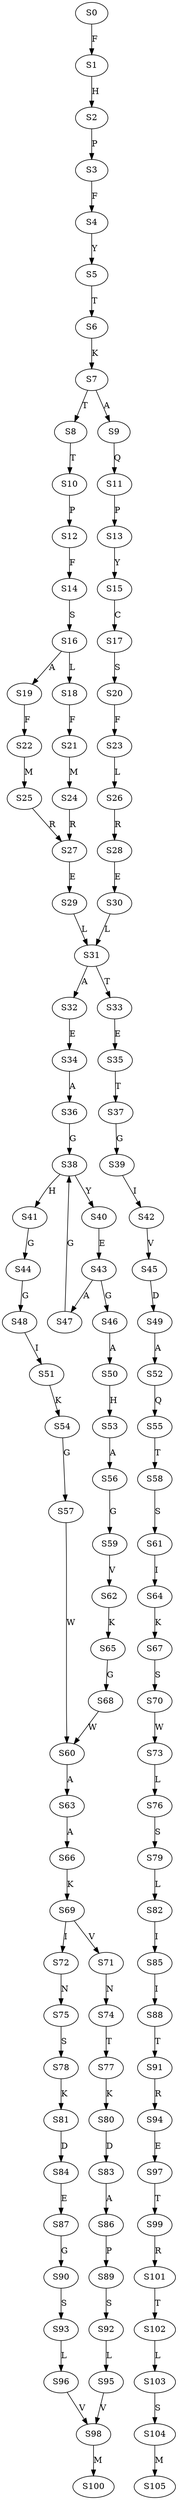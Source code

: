 strict digraph  {
	S0 -> S1 [ label = F ];
	S1 -> S2 [ label = H ];
	S2 -> S3 [ label = P ];
	S3 -> S4 [ label = F ];
	S4 -> S5 [ label = Y ];
	S5 -> S6 [ label = T ];
	S6 -> S7 [ label = K ];
	S7 -> S8 [ label = T ];
	S7 -> S9 [ label = A ];
	S8 -> S10 [ label = T ];
	S9 -> S11 [ label = Q ];
	S10 -> S12 [ label = P ];
	S11 -> S13 [ label = P ];
	S12 -> S14 [ label = F ];
	S13 -> S15 [ label = Y ];
	S14 -> S16 [ label = S ];
	S15 -> S17 [ label = C ];
	S16 -> S18 [ label = L ];
	S16 -> S19 [ label = A ];
	S17 -> S20 [ label = S ];
	S18 -> S21 [ label = F ];
	S19 -> S22 [ label = F ];
	S20 -> S23 [ label = F ];
	S21 -> S24 [ label = M ];
	S22 -> S25 [ label = M ];
	S23 -> S26 [ label = L ];
	S24 -> S27 [ label = R ];
	S25 -> S27 [ label = R ];
	S26 -> S28 [ label = R ];
	S27 -> S29 [ label = E ];
	S28 -> S30 [ label = E ];
	S29 -> S31 [ label = L ];
	S30 -> S31 [ label = L ];
	S31 -> S32 [ label = A ];
	S31 -> S33 [ label = T ];
	S32 -> S34 [ label = E ];
	S33 -> S35 [ label = E ];
	S34 -> S36 [ label = A ];
	S35 -> S37 [ label = T ];
	S36 -> S38 [ label = G ];
	S37 -> S39 [ label = G ];
	S38 -> S40 [ label = Y ];
	S38 -> S41 [ label = H ];
	S39 -> S42 [ label = I ];
	S40 -> S43 [ label = E ];
	S41 -> S44 [ label = G ];
	S42 -> S45 [ label = V ];
	S43 -> S46 [ label = G ];
	S43 -> S47 [ label = A ];
	S44 -> S48 [ label = G ];
	S45 -> S49 [ label = D ];
	S46 -> S50 [ label = A ];
	S47 -> S38 [ label = G ];
	S48 -> S51 [ label = I ];
	S49 -> S52 [ label = A ];
	S50 -> S53 [ label = H ];
	S51 -> S54 [ label = K ];
	S52 -> S55 [ label = Q ];
	S53 -> S56 [ label = A ];
	S54 -> S57 [ label = G ];
	S55 -> S58 [ label = T ];
	S56 -> S59 [ label = G ];
	S57 -> S60 [ label = W ];
	S58 -> S61 [ label = S ];
	S59 -> S62 [ label = V ];
	S60 -> S63 [ label = A ];
	S61 -> S64 [ label = I ];
	S62 -> S65 [ label = K ];
	S63 -> S66 [ label = A ];
	S64 -> S67 [ label = K ];
	S65 -> S68 [ label = G ];
	S66 -> S69 [ label = K ];
	S67 -> S70 [ label = S ];
	S68 -> S60 [ label = W ];
	S69 -> S71 [ label = V ];
	S69 -> S72 [ label = I ];
	S70 -> S73 [ label = W ];
	S71 -> S74 [ label = N ];
	S72 -> S75 [ label = N ];
	S73 -> S76 [ label = L ];
	S74 -> S77 [ label = T ];
	S75 -> S78 [ label = S ];
	S76 -> S79 [ label = S ];
	S77 -> S80 [ label = K ];
	S78 -> S81 [ label = K ];
	S79 -> S82 [ label = L ];
	S80 -> S83 [ label = D ];
	S81 -> S84 [ label = D ];
	S82 -> S85 [ label = I ];
	S83 -> S86 [ label = A ];
	S84 -> S87 [ label = E ];
	S85 -> S88 [ label = I ];
	S86 -> S89 [ label = P ];
	S87 -> S90 [ label = G ];
	S88 -> S91 [ label = T ];
	S89 -> S92 [ label = S ];
	S90 -> S93 [ label = S ];
	S91 -> S94 [ label = R ];
	S92 -> S95 [ label = L ];
	S93 -> S96 [ label = L ];
	S94 -> S97 [ label = E ];
	S95 -> S98 [ label = V ];
	S96 -> S98 [ label = V ];
	S97 -> S99 [ label = T ];
	S98 -> S100 [ label = M ];
	S99 -> S101 [ label = R ];
	S101 -> S102 [ label = T ];
	S102 -> S103 [ label = L ];
	S103 -> S104 [ label = S ];
	S104 -> S105 [ label = M ];
}
